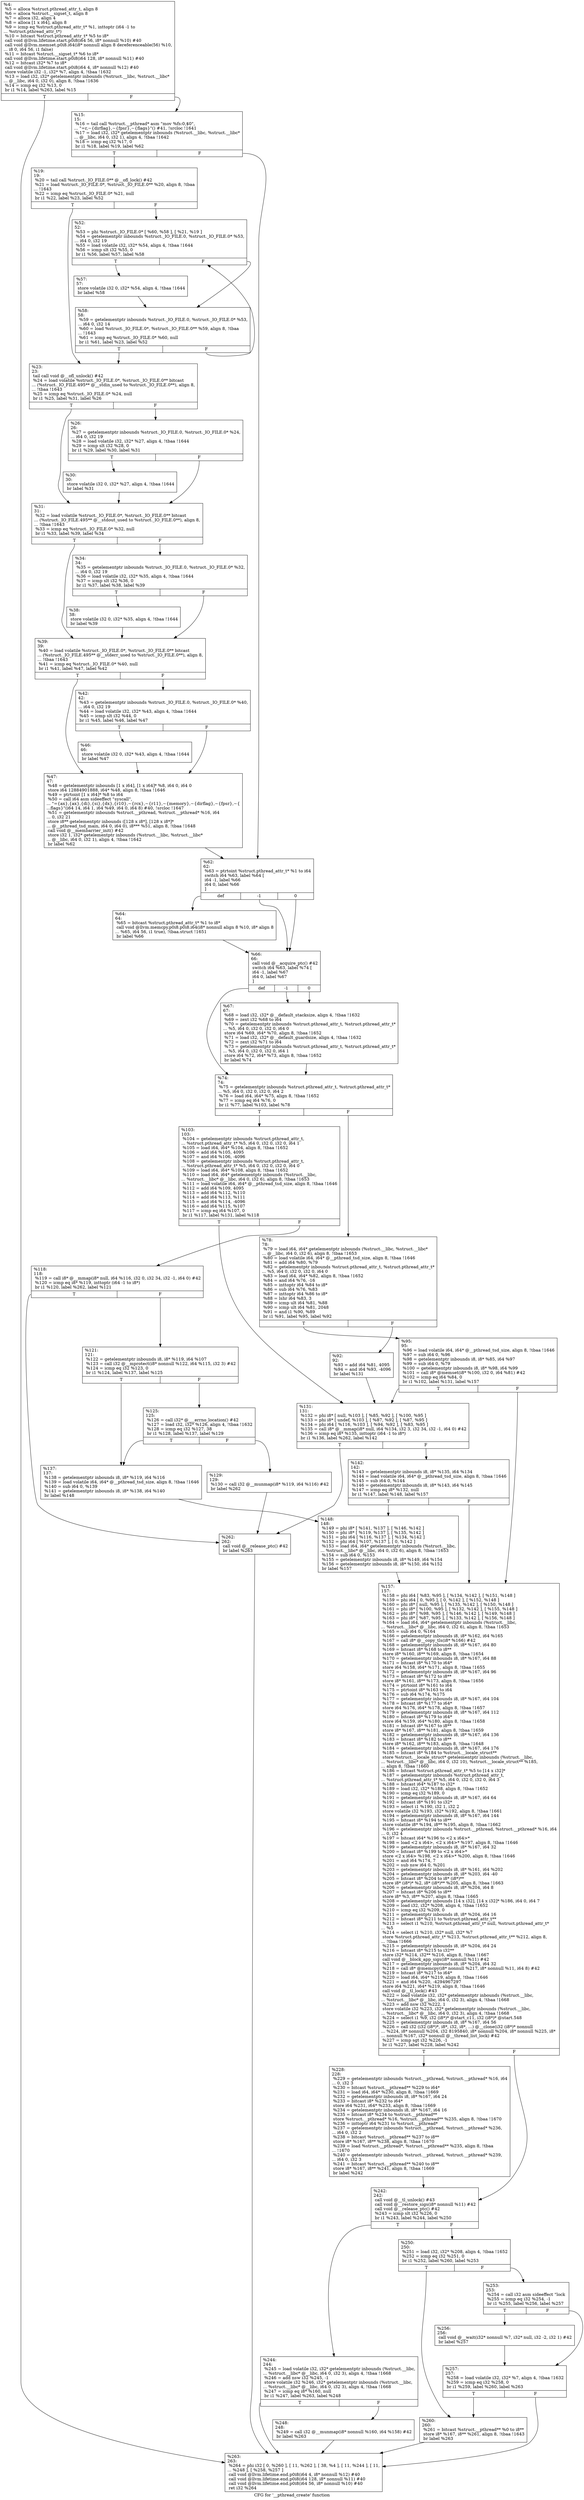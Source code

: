 digraph "CFG for '__pthread_create' function" {
	label="CFG for '__pthread_create' function";

	Node0x19f86b0 [shape=record,label="{%4:\l  %5 = alloca %struct.pthread_attr_t, align 8\l  %6 = alloca %struct.__sigset_t, align 8\l  %7 = alloca i32, align 4\l  %8 = alloca [1 x i64], align 8\l  %9 = icmp eq %struct.pthread_attr_t* %1, inttoptr (i64 -1 to\l... %struct.pthread_attr_t*)\l  %10 = bitcast %struct.pthread_attr_t* %5 to i8*\l  call void @llvm.lifetime.start.p0i8(i64 56, i8* nonnull %10) #40\l  call void @llvm.memset.p0i8.i64(i8* nonnull align 8 dereferenceable(56) %10,\l... i8 0, i64 56, i1 false)\l  %11 = bitcast %struct.__sigset_t* %6 to i8*\l  call void @llvm.lifetime.start.p0i8(i64 128, i8* nonnull %11) #40\l  %12 = bitcast i32* %7 to i8*\l  call void @llvm.lifetime.start.p0i8(i64 4, i8* nonnull %12) #40\l  store volatile i32 -1, i32* %7, align 4, !tbaa !1632\l  %13 = load i32, i32* getelementptr inbounds (%struct.__libc, %struct.__libc*\l... @__libc, i64 0, i32 0), align 8, !tbaa !1636\l  %14 = icmp eq i32 %13, 0\l  br i1 %14, label %263, label %15\l|{<s0>T|<s1>F}}"];
	Node0x19f86b0:s0 -> Node0x19f9690;
	Node0x19f86b0:s1 -> Node0x19f8920;
	Node0x19f8920 [shape=record,label="{%15:\l15:                                               \l  %16 = tail call %struct.__pthread* asm \"mov %fs:0,$0\",\l... \"=r,~\{dirflag\},~\{fpsr\},~\{flags\}\"() #41, !srcloc !1641\l  %17 = load i32, i32* getelementptr inbounds (%struct.__libc, %struct.__libc*\l... @__libc, i64 0, i32 1), align 4, !tbaa !1642\l  %18 = icmp eq i32 %17, 0\l  br i1 %18, label %19, label %62\l|{<s0>T|<s1>F}}"];
	Node0x19f8920:s0 -> Node0x19f8970;
	Node0x19f8920:s1 -> Node0x19f8dd0;
	Node0x19f8970 [shape=record,label="{%19:\l19:                                               \l  %20 = tail call %struct._IO_FILE.0** @__ofl_lock() #42\l  %21 = load %struct._IO_FILE.0*, %struct._IO_FILE.0** %20, align 8, !tbaa\l... !1643\l  %22 = icmp eq %struct._IO_FILE.0* %21, null\l  br i1 %22, label %23, label %52\l|{<s0>T|<s1>F}}"];
	Node0x19f8970:s0 -> Node0x19f89c0;
	Node0x19f8970:s1 -> Node0x19f8ce0;
	Node0x19f89c0 [shape=record,label="{%23:\l23:                                               \l  tail call void @__ofl_unlock() #42\l  %24 = load volatile %struct._IO_FILE.0*, %struct._IO_FILE.0** bitcast\l... (%struct._IO_FILE.495** @__stdin_used to %struct._IO_FILE.0**), align 8,\l... !tbaa !1643\l  %25 = icmp eq %struct._IO_FILE.0* %24, null\l  br i1 %25, label %31, label %26\l|{<s0>T|<s1>F}}"];
	Node0x19f89c0:s0 -> Node0x19f8ab0;
	Node0x19f89c0:s1 -> Node0x19f8a10;
	Node0x19f8a10 [shape=record,label="{%26:\l26:                                               \l  %27 = getelementptr inbounds %struct._IO_FILE.0, %struct._IO_FILE.0* %24,\l... i64 0, i32 19\l  %28 = load volatile i32, i32* %27, align 4, !tbaa !1644\l  %29 = icmp slt i32 %28, 0\l  br i1 %29, label %30, label %31\l|{<s0>T|<s1>F}}"];
	Node0x19f8a10:s0 -> Node0x19f8a60;
	Node0x19f8a10:s1 -> Node0x19f8ab0;
	Node0x19f8a60 [shape=record,label="{%30:\l30:                                               \l  store volatile i32 0, i32* %27, align 4, !tbaa !1644\l  br label %31\l}"];
	Node0x19f8a60 -> Node0x19f8ab0;
	Node0x19f8ab0 [shape=record,label="{%31:\l31:                                               \l  %32 = load volatile %struct._IO_FILE.0*, %struct._IO_FILE.0** bitcast\l... (%struct._IO_FILE.495** @__stdout_used to %struct._IO_FILE.0**), align 8,\l... !tbaa !1643\l  %33 = icmp eq %struct._IO_FILE.0* %32, null\l  br i1 %33, label %39, label %34\l|{<s0>T|<s1>F}}"];
	Node0x19f8ab0:s0 -> Node0x19f8ba0;
	Node0x19f8ab0:s1 -> Node0x19f8b00;
	Node0x19f8b00 [shape=record,label="{%34:\l34:                                               \l  %35 = getelementptr inbounds %struct._IO_FILE.0, %struct._IO_FILE.0* %32,\l... i64 0, i32 19\l  %36 = load volatile i32, i32* %35, align 4, !tbaa !1644\l  %37 = icmp slt i32 %36, 0\l  br i1 %37, label %38, label %39\l|{<s0>T|<s1>F}}"];
	Node0x19f8b00:s0 -> Node0x19f8b50;
	Node0x19f8b00:s1 -> Node0x19f8ba0;
	Node0x19f8b50 [shape=record,label="{%38:\l38:                                               \l  store volatile i32 0, i32* %35, align 4, !tbaa !1644\l  br label %39\l}"];
	Node0x19f8b50 -> Node0x19f8ba0;
	Node0x19f8ba0 [shape=record,label="{%39:\l39:                                               \l  %40 = load volatile %struct._IO_FILE.0*, %struct._IO_FILE.0** bitcast\l... (%struct._IO_FILE.495** @__stderr_used to %struct._IO_FILE.0**), align 8,\l... !tbaa !1643\l  %41 = icmp eq %struct._IO_FILE.0* %40, null\l  br i1 %41, label %47, label %42\l|{<s0>T|<s1>F}}"];
	Node0x19f8ba0:s0 -> Node0x19f8c90;
	Node0x19f8ba0:s1 -> Node0x19f8bf0;
	Node0x19f8bf0 [shape=record,label="{%42:\l42:                                               \l  %43 = getelementptr inbounds %struct._IO_FILE.0, %struct._IO_FILE.0* %40,\l... i64 0, i32 19\l  %44 = load volatile i32, i32* %43, align 4, !tbaa !1644\l  %45 = icmp slt i32 %44, 0\l  br i1 %45, label %46, label %47\l|{<s0>T|<s1>F}}"];
	Node0x19f8bf0:s0 -> Node0x19f8c40;
	Node0x19f8bf0:s1 -> Node0x19f8c90;
	Node0x19f8c40 [shape=record,label="{%46:\l46:                                               \l  store volatile i32 0, i32* %43, align 4, !tbaa !1644\l  br label %47\l}"];
	Node0x19f8c40 -> Node0x19f8c90;
	Node0x19f8c90 [shape=record,label="{%47:\l47:                                               \l  %48 = getelementptr inbounds [1 x i64], [1 x i64]* %8, i64 0, i64 0\l  store i64 12884901888, i64* %48, align 8, !tbaa !1646\l  %49 = ptrtoint [1 x i64]* %8 to i64\l  %50 = call i64 asm sideeffect \"syscall\",\l... \"=\{ax\},\{ax\},\{di\},\{si\},\{dx\},\{r10\},~\{rcx\},~\{r11\},~\{memory\},~\{dirflag\},~\{fpsr\},~\{\l...flags\}\"(i64 14, i64 1, i64 %49, i64 0, i64 8) #40, !srcloc !1647\l  %51 = getelementptr inbounds %struct.__pthread, %struct.__pthread* %16, i64\l... 0, i32 21\l  store i8** getelementptr inbounds ([128 x i8*], [128 x i8*]*\l... @__pthread_tsd_main, i64 0, i64 0), i8*** %51, align 8, !tbaa !1648\l  call void @__membarrier_init() #42\l  store i32 1, i32* getelementptr inbounds (%struct.__libc, %struct.__libc*\l... @__libc, i64 0, i32 1), align 4, !tbaa !1642\l  br label %62\l}"];
	Node0x19f8c90 -> Node0x19f8dd0;
	Node0x19f8ce0 [shape=record,label="{%52:\l52:                                               \l  %53 = phi %struct._IO_FILE.0* [ %60, %58 ], [ %21, %19 ]\l  %54 = getelementptr inbounds %struct._IO_FILE.0, %struct._IO_FILE.0* %53,\l... i64 0, i32 19\l  %55 = load volatile i32, i32* %54, align 4, !tbaa !1644\l  %56 = icmp slt i32 %55, 0\l  br i1 %56, label %57, label %58\l|{<s0>T|<s1>F}}"];
	Node0x19f8ce0:s0 -> Node0x19f8d30;
	Node0x19f8ce0:s1 -> Node0x19f8d80;
	Node0x19f8d30 [shape=record,label="{%57:\l57:                                               \l  store volatile i32 0, i32* %54, align 4, !tbaa !1644\l  br label %58\l}"];
	Node0x19f8d30 -> Node0x19f8d80;
	Node0x19f8d80 [shape=record,label="{%58:\l58:                                               \l  %59 = getelementptr inbounds %struct._IO_FILE.0, %struct._IO_FILE.0* %53,\l... i64 0, i32 14\l  %60 = load %struct._IO_FILE.0*, %struct._IO_FILE.0** %59, align 8, !tbaa\l... !1643\l  %61 = icmp eq %struct._IO_FILE.0* %60, null\l  br i1 %61, label %23, label %52\l|{<s0>T|<s1>F}}"];
	Node0x19f8d80:s0 -> Node0x19f89c0;
	Node0x19f8d80:s1 -> Node0x19f8ce0;
	Node0x19f8dd0 [shape=record,label="{%62:\l62:                                               \l  %63 = ptrtoint %struct.pthread_attr_t* %1 to i64\l  switch i64 %63, label %64 [\l    i64 -1, label %66\l    i64 0, label %66\l  ]\l|{<s0>def|<s1>-1|<s2>0}}"];
	Node0x19f8dd0:s0 -> Node0x19f8e20;
	Node0x19f8dd0:s1 -> Node0x19f8e70;
	Node0x19f8dd0:s2 -> Node0x19f8e70;
	Node0x19f8e20 [shape=record,label="{%64:\l64:                                               \l  %65 = bitcast %struct.pthread_attr_t* %1 to i8*\l  call void @llvm.memcpy.p0i8.p0i8.i64(i8* nonnull align 8 %10, i8* align 8\l... %65, i64 56, i1 true), !tbaa.struct !1651\l  br label %66\l}"];
	Node0x19f8e20 -> Node0x19f8e70;
	Node0x19f8e70 [shape=record,label="{%66:\l66:                                               \l  call void @__acquire_ptc() #42\l  switch i64 %63, label %74 [\l    i64 -1, label %67\l    i64 0, label %67\l  ]\l|{<s0>def|<s1>-1|<s2>0}}"];
	Node0x19f8e70:s0 -> Node0x19f8f10;
	Node0x19f8e70:s1 -> Node0x19f8ec0;
	Node0x19f8e70:s2 -> Node0x19f8ec0;
	Node0x19f8ec0 [shape=record,label="{%67:\l67:                                               \l  %68 = load i32, i32* @__default_stacksize, align 4, !tbaa !1632\l  %69 = zext i32 %68 to i64\l  %70 = getelementptr inbounds %struct.pthread_attr_t, %struct.pthread_attr_t*\l... %5, i64 0, i32 0, i32 0, i64 0\l  store i64 %69, i64* %70, align 8, !tbaa !1652\l  %71 = load i32, i32* @__default_guardsize, align 4, !tbaa !1632\l  %72 = zext i32 %71 to i64\l  %73 = getelementptr inbounds %struct.pthread_attr_t, %struct.pthread_attr_t*\l... %5, i64 0, i32 0, i32 0, i64 1\l  store i64 %72, i64* %73, align 8, !tbaa !1652\l  br label %74\l}"];
	Node0x19f8ec0 -> Node0x19f8f10;
	Node0x19f8f10 [shape=record,label="{%74:\l74:                                               \l  %75 = getelementptr inbounds %struct.pthread_attr_t, %struct.pthread_attr_t*\l... %5, i64 0, i32 0, i32 0, i64 2\l  %76 = load i64, i64* %75, align 8, !tbaa !1652\l  %77 = icmp eq i64 %76, 0\l  br i1 %77, label %103, label %78\l|{<s0>T|<s1>F}}"];
	Node0x19f8f10:s0 -> Node0x19f9050;
	Node0x19f8f10:s1 -> Node0x19f8f60;
	Node0x19f8f60 [shape=record,label="{%78:\l78:                                               \l  %79 = load i64, i64* getelementptr inbounds (%struct.__libc, %struct.__libc*\l... @__libc, i64 0, i32 6), align 8, !tbaa !1653\l  %80 = load volatile i64, i64* @__pthread_tsd_size, align 8, !tbaa !1646\l  %81 = add i64 %80, %79\l  %82 = getelementptr inbounds %struct.pthread_attr_t, %struct.pthread_attr_t*\l... %5, i64 0, i32 0, i32 0, i64 0\l  %83 = load i64, i64* %82, align 8, !tbaa !1652\l  %84 = and i64 %76, -16\l  %85 = inttoptr i64 %84 to i8*\l  %86 = sub i64 %76, %83\l  %87 = inttoptr i64 %86 to i8*\l  %88 = lshr i64 %83, 3\l  %89 = icmp ult i64 %81, %88\l  %90 = icmp ult i64 %81, 2048\l  %91 = and i1 %90, %89\l  br i1 %91, label %95, label %92\l|{<s0>T|<s1>F}}"];
	Node0x19f8f60:s0 -> Node0x19f9000;
	Node0x19f8f60:s1 -> Node0x19f8fb0;
	Node0x19f8fb0 [shape=record,label="{%92:\l92:                                               \l  %93 = add i64 %81, 4095\l  %94 = and i64 %93, -4096\l  br label %131\l}"];
	Node0x19f8fb0 -> Node0x19f91e0;
	Node0x19f9000 [shape=record,label="{%95:\l95:                                               \l  %96 = load volatile i64, i64* @__pthread_tsd_size, align 8, !tbaa !1646\l  %97 = sub i64 0, %96\l  %98 = getelementptr inbounds i8, i8* %85, i64 %97\l  %99 = sub i64 0, %79\l  %100 = getelementptr inbounds i8, i8* %98, i64 %99\l  %101 = call i8* @memset(i8* %100, i32 0, i64 %81) #42\l  %102 = icmp eq i64 %84, 0\l  br i1 %102, label %131, label %157\l|{<s0>T|<s1>F}}"];
	Node0x19f9000:s0 -> Node0x19f91e0;
	Node0x19f9000:s1 -> Node0x19f9320;
	Node0x19f9050 [shape=record,label="{%103:\l103:                                              \l  %104 = getelementptr inbounds %struct.pthread_attr_t,\l... %struct.pthread_attr_t* %5, i64 0, i32 0, i32 0, i64 1\l  %105 = load i64, i64* %104, align 8, !tbaa !1652\l  %106 = add i64 %105, 4095\l  %107 = and i64 %106, -4096\l  %108 = getelementptr inbounds %struct.pthread_attr_t,\l... %struct.pthread_attr_t* %5, i64 0, i32 0, i32 0, i64 0\l  %109 = load i64, i64* %108, align 8, !tbaa !1652\l  %110 = load i64, i64* getelementptr inbounds (%struct.__libc,\l... %struct.__libc* @__libc, i64 0, i32 6), align 8, !tbaa !1653\l  %111 = load volatile i64, i64* @__pthread_tsd_size, align 8, !tbaa !1646\l  %112 = add i64 %109, 4095\l  %113 = add i64 %112, %110\l  %114 = add i64 %113, %111\l  %115 = and i64 %114, -4096\l  %116 = add i64 %115, %107\l  %117 = icmp eq i64 %107, 0\l  br i1 %117, label %131, label %118\l|{<s0>T|<s1>F}}"];
	Node0x19f9050:s0 -> Node0x19f91e0;
	Node0x19f9050:s1 -> Node0x19f90a0;
	Node0x19f90a0 [shape=record,label="{%118:\l118:                                              \l  %119 = call i8* @__mmap(i8* null, i64 %116, i32 0, i32 34, i32 -1, i64 0) #42\l  %120 = icmp eq i8* %119, inttoptr (i64 -1 to i8*)\l  br i1 %120, label %262, label %121\l|{<s0>T|<s1>F}}"];
	Node0x19f90a0:s0 -> Node0x19f9640;
	Node0x19f90a0:s1 -> Node0x19f90f0;
	Node0x19f90f0 [shape=record,label="{%121:\l121:                                              \l  %122 = getelementptr inbounds i8, i8* %119, i64 %107\l  %123 = call i32 @__mprotect(i8* nonnull %122, i64 %115, i32 3) #42\l  %124 = icmp eq i32 %123, 0\l  br i1 %124, label %137, label %125\l|{<s0>T|<s1>F}}"];
	Node0x19f90f0:s0 -> Node0x19f9230;
	Node0x19f90f0:s1 -> Node0x19f9140;
	Node0x19f9140 [shape=record,label="{%125:\l125:                                              \l  %126 = call i32* @___errno_location() #42\l  %127 = load i32, i32* %126, align 4, !tbaa !1632\l  %128 = icmp eq i32 %127, 38\l  br i1 %128, label %137, label %129\l|{<s0>T|<s1>F}}"];
	Node0x19f9140:s0 -> Node0x19f9230;
	Node0x19f9140:s1 -> Node0x19f9190;
	Node0x19f9190 [shape=record,label="{%129:\l129:                                              \l  %130 = call i32 @__munmap(i8* %119, i64 %116) #42\l  br label %262\l}"];
	Node0x19f9190 -> Node0x19f9640;
	Node0x19f91e0 [shape=record,label="{%131:\l131:                                              \l  %132 = phi i8* [ null, %103 ], [ %85, %92 ], [ %100, %95 ]\l  %133 = phi i8* [ undef, %103 ], [ %87, %92 ], [ %87, %95 ]\l  %134 = phi i64 [ %116, %103 ], [ %94, %92 ], [ %83, %95 ]\l  %135 = call i8* @__mmap(i8* null, i64 %134, i32 3, i32 34, i32 -1, i64 0) #42\l  %136 = icmp eq i8* %135, inttoptr (i64 -1 to i8*)\l  br i1 %136, label %262, label %142\l|{<s0>T|<s1>F}}"];
	Node0x19f91e0:s0 -> Node0x19f9640;
	Node0x19f91e0:s1 -> Node0x19f9280;
	Node0x19f9230 [shape=record,label="{%137:\l137:                                              \l  %138 = getelementptr inbounds i8, i8* %119, i64 %116\l  %139 = load volatile i64, i64* @__pthread_tsd_size, align 8, !tbaa !1646\l  %140 = sub i64 0, %139\l  %141 = getelementptr inbounds i8, i8* %138, i64 %140\l  br label %148\l}"];
	Node0x19f9230 -> Node0x19f92d0;
	Node0x19f9280 [shape=record,label="{%142:\l142:                                              \l  %143 = getelementptr inbounds i8, i8* %135, i64 %134\l  %144 = load volatile i64, i64* @__pthread_tsd_size, align 8, !tbaa !1646\l  %145 = sub i64 0, %144\l  %146 = getelementptr inbounds i8, i8* %143, i64 %145\l  %147 = icmp eq i8* %132, null\l  br i1 %147, label %148, label %157\l|{<s0>T|<s1>F}}"];
	Node0x19f9280:s0 -> Node0x19f92d0;
	Node0x19f9280:s1 -> Node0x19f9320;
	Node0x19f92d0 [shape=record,label="{%148:\l148:                                              \l  %149 = phi i8* [ %141, %137 ], [ %146, %142 ]\l  %150 = phi i8* [ %119, %137 ], [ %135, %142 ]\l  %151 = phi i64 [ %116, %137 ], [ %134, %142 ]\l  %152 = phi i64 [ %107, %137 ], [ 0, %142 ]\l  %153 = load i64, i64* getelementptr inbounds (%struct.__libc,\l... %struct.__libc* @__libc, i64 0, i32 6), align 8, !tbaa !1653\l  %154 = sub i64 0, %153\l  %155 = getelementptr inbounds i8, i8* %149, i64 %154\l  %156 = getelementptr inbounds i8, i8* %150, i64 %152\l  br label %157\l}"];
	Node0x19f92d0 -> Node0x19f9320;
	Node0x19f9320 [shape=record,label="{%157:\l157:                                              \l  %158 = phi i64 [ %83, %95 ], [ %134, %142 ], [ %151, %148 ]\l  %159 = phi i64 [ 0, %95 ], [ 0, %142 ], [ %152, %148 ]\l  %160 = phi i8* [ null, %95 ], [ %135, %142 ], [ %150, %148 ]\l  %161 = phi i8* [ %100, %95 ], [ %132, %142 ], [ %155, %148 ]\l  %162 = phi i8* [ %98, %95 ], [ %146, %142 ], [ %149, %148 ]\l  %163 = phi i8* [ %87, %95 ], [ %133, %142 ], [ %156, %148 ]\l  %164 = load i64, i64* getelementptr inbounds (%struct.__libc,\l... %struct.__libc* @__libc, i64 0, i32 6), align 8, !tbaa !1653\l  %165 = sub i64 0, %164\l  %166 = getelementptr inbounds i8, i8* %162, i64 %165\l  %167 = call i8* @__copy_tls(i8* %166) #42\l  %168 = getelementptr inbounds i8, i8* %167, i64 80\l  %169 = bitcast i8* %168 to i8**\l  store i8* %160, i8** %169, align 8, !tbaa !1654\l  %170 = getelementptr inbounds i8, i8* %167, i64 88\l  %171 = bitcast i8* %170 to i64*\l  store i64 %158, i64* %171, align 8, !tbaa !1655\l  %172 = getelementptr inbounds i8, i8* %167, i64 96\l  %173 = bitcast i8* %172 to i8**\l  store i8* %161, i8** %173, align 8, !tbaa !1656\l  %174 = ptrtoint i8* %161 to i64\l  %175 = ptrtoint i8* %163 to i64\l  %176 = sub i64 %174, %175\l  %177 = getelementptr inbounds i8, i8* %167, i64 104\l  %178 = bitcast i8* %177 to i64*\l  store i64 %176, i64* %178, align 8, !tbaa !1657\l  %179 = getelementptr inbounds i8, i8* %167, i64 112\l  %180 = bitcast i8* %179 to i64*\l  store i64 %159, i64* %180, align 8, !tbaa !1658\l  %181 = bitcast i8* %167 to i8**\l  store i8* %167, i8** %181, align 8, !tbaa !1659\l  %182 = getelementptr inbounds i8, i8* %167, i64 136\l  %183 = bitcast i8* %182 to i8**\l  store i8* %162, i8** %183, align 8, !tbaa !1648\l  %184 = getelementptr inbounds i8, i8* %167, i64 176\l  %185 = bitcast i8* %184 to %struct.__locale_struct**\l  store %struct.__locale_struct* getelementptr inbounds (%struct.__libc,\l... %struct.__libc* @__libc, i64 0, i32 10), %struct.__locale_struct** %185,\l... align 8, !tbaa !1660\l  %186 = bitcast %struct.pthread_attr_t* %5 to [14 x i32]*\l  %187 = getelementptr inbounds %struct.pthread_attr_t,\l... %struct.pthread_attr_t* %5, i64 0, i32 0, i32 0, i64 3\l  %188 = bitcast i64* %187 to i32*\l  %189 = load i32, i32* %188, align 8, !tbaa !1652\l  %190 = icmp eq i32 %189, 0\l  %191 = getelementptr inbounds i8, i8* %167, i64 64\l  %192 = bitcast i8* %191 to i32*\l  %193 = select i1 %190, i32 1, i32 2\l  store volatile i32 %193, i32* %192, align 8, !tbaa !1661\l  %194 = getelementptr inbounds i8, i8* %167, i64 144\l  %195 = bitcast i8* %194 to i8**\l  store volatile i8* %194, i8** %195, align 8, !tbaa !1662\l  %196 = getelementptr inbounds %struct.__pthread, %struct.__pthread* %16, i64\l... 0, i32 4\l  %197 = bitcast i64* %196 to \<2 x i64\>*\l  %198 = load \<2 x i64\>, \<2 x i64\>* %197, align 8, !tbaa !1646\l  %199 = getelementptr inbounds i8, i8* %167, i64 32\l  %200 = bitcast i8* %199 to \<2 x i64\>*\l  store \<2 x i64\> %198, \<2 x i64\>* %200, align 8, !tbaa !1646\l  %201 = and i64 %174, 7\l  %202 = sub nsw i64 0, %201\l  %203 = getelementptr inbounds i8, i8* %161, i64 %202\l  %204 = getelementptr inbounds i8, i8* %203, i64 -40\l  %205 = bitcast i8* %204 to i8* (i8*)**\l  store i8* (i8*)* %2, i8* (i8*)** %205, align 8, !tbaa !1663\l  %206 = getelementptr inbounds i8, i8* %204, i64 8\l  %207 = bitcast i8* %206 to i8**\l  store i8* %3, i8** %207, align 8, !tbaa !1665\l  %208 = getelementptr inbounds [14 x i32], [14 x i32]* %186, i64 0, i64 7\l  %209 = load i32, i32* %208, align 4, !tbaa !1652\l  %210 = icmp eq i32 %209, 0\l  %211 = getelementptr inbounds i8, i8* %204, i64 16\l  %212 = bitcast i8* %211 to %struct.pthread_attr_t**\l  %213 = select i1 %210, %struct.pthread_attr_t* null, %struct.pthread_attr_t*\l... %5\l  %214 = select i1 %210, i32* null, i32* %7\l  store %struct.pthread_attr_t* %213, %struct.pthread_attr_t** %212, align 8,\l... !tbaa !1666\l  %215 = getelementptr inbounds i8, i8* %204, i64 24\l  %216 = bitcast i8* %215 to i32**\l  store i32* %214, i32** %216, align 8, !tbaa !1667\l  call void @__block_app_sigs(i8* nonnull %11) #42\l  %217 = getelementptr inbounds i8, i8* %204, i64 32\l  %218 = call i8* @memcpy(i8* nonnull %217, i8* nonnull %11, i64 8) #42\l  %219 = bitcast i8* %217 to i64*\l  %220 = load i64, i64* %219, align 8, !tbaa !1646\l  %221 = and i64 %220, -4294967297\l  store i64 %221, i64* %219, align 8, !tbaa !1646\l  call void @__tl_lock() #43\l  %222 = load volatile i32, i32* getelementptr inbounds (%struct.__libc,\l... %struct.__libc* @__libc, i64 0, i32 3), align 4, !tbaa !1668\l  %223 = add nsw i32 %222, 1\l  store volatile i32 %223, i32* getelementptr inbounds (%struct.__libc,\l... %struct.__libc* @__libc, i64 0, i32 3), align 4, !tbaa !1668\l  %224 = select i1 %9, i32 (i8*)* @start_c11, i32 (i8*)* @start.548\l  %225 = getelementptr inbounds i8, i8* %167, i64 56\l  %226 = call i32 (i32 (i8*)*, i8*, i32, i8*, ...) @__clone(i32 (i8*)* nonnull\l... %224, i8* nonnull %204, i32 8195840, i8* nonnull %204, i8* nonnull %225, i8*\l... nonnull %167, i32* nonnull @__thread_list_lock) #42\l  %227 = icmp sgt i32 %226, -1\l  br i1 %227, label %228, label %242\l|{<s0>T|<s1>F}}"];
	Node0x19f9320:s0 -> Node0x19f9370;
	Node0x19f9320:s1 -> Node0x19f93c0;
	Node0x19f9370 [shape=record,label="{%228:\l228:                                              \l  %229 = getelementptr inbounds %struct.__pthread, %struct.__pthread* %16, i64\l... 0, i32 3\l  %230 = bitcast %struct.__pthread** %229 to i64*\l  %231 = load i64, i64* %230, align 8, !tbaa !1669\l  %232 = getelementptr inbounds i8, i8* %167, i64 24\l  %233 = bitcast i8* %232 to i64*\l  store i64 %231, i64* %233, align 8, !tbaa !1669\l  %234 = getelementptr inbounds i8, i8* %167, i64 16\l  %235 = bitcast i8* %234 to %struct.__pthread**\l  store %struct.__pthread* %16, %struct.__pthread** %235, align 8, !tbaa !1670\l  %236 = inttoptr i64 %231 to %struct.__pthread*\l  %237 = getelementptr inbounds %struct.__pthread, %struct.__pthread* %236,\l... i64 0, i32 2\l  %238 = bitcast %struct.__pthread** %237 to i8**\l  store i8* %167, i8** %238, align 8, !tbaa !1670\l  %239 = load %struct.__pthread*, %struct.__pthread** %235, align 8, !tbaa\l... !1670\l  %240 = getelementptr inbounds %struct.__pthread, %struct.__pthread* %239,\l... i64 0, i32 3\l  %241 = bitcast %struct.__pthread** %240 to i8**\l  store i8* %167, i8** %241, align 8, !tbaa !1669\l  br label %242\l}"];
	Node0x19f9370 -> Node0x19f93c0;
	Node0x19f93c0 [shape=record,label="{%242:\l242:                                              \l  call void @__tl_unlock() #43\l  call void @__restore_sigs(i8* nonnull %11) #42\l  call void @__release_ptc() #42\l  %243 = icmp slt i32 %226, 0\l  br i1 %243, label %244, label %250\l|{<s0>T|<s1>F}}"];
	Node0x19f93c0:s0 -> Node0x19f9410;
	Node0x19f93c0:s1 -> Node0x19f94b0;
	Node0x19f9410 [shape=record,label="{%244:\l244:                                              \l  %245 = load volatile i32, i32* getelementptr inbounds (%struct.__libc,\l... %struct.__libc* @__libc, i64 0, i32 3), align 4, !tbaa !1668\l  %246 = add nsw i32 %245, -1\l  store volatile i32 %246, i32* getelementptr inbounds (%struct.__libc,\l... %struct.__libc* @__libc, i64 0, i32 3), align 4, !tbaa !1668\l  %247 = icmp eq i8* %160, null\l  br i1 %247, label %263, label %248\l|{<s0>T|<s1>F}}"];
	Node0x19f9410:s0 -> Node0x19f9690;
	Node0x19f9410:s1 -> Node0x19f9460;
	Node0x19f9460 [shape=record,label="{%248:\l248:                                              \l  %249 = call i32 @__munmap(i8* nonnull %160, i64 %158) #42\l  br label %263\l}"];
	Node0x19f9460 -> Node0x19f9690;
	Node0x19f94b0 [shape=record,label="{%250:\l250:                                              \l  %251 = load i32, i32* %208, align 4, !tbaa !1652\l  %252 = icmp eq i32 %251, 0\l  br i1 %252, label %260, label %253\l|{<s0>T|<s1>F}}"];
	Node0x19f94b0:s0 -> Node0x19f95f0;
	Node0x19f94b0:s1 -> Node0x19f9500;
	Node0x19f9500 [shape=record,label="{%253:\l253:                                              \l  %254 = call i32 asm sideeffect \"lock \l  %255 = icmp eq i32 %254, -1\l  br i1 %255, label %256, label %257\l|{<s0>T|<s1>F}}"];
	Node0x19f9500:s0 -> Node0x19f9550;
	Node0x19f9500:s1 -> Node0x19f95a0;
	Node0x19f9550 [shape=record,label="{%256:\l256:                                              \l  call void @__wait(i32* nonnull %7, i32* null, i32 -2, i32 1) #42\l  br label %257\l}"];
	Node0x19f9550 -> Node0x19f95a0;
	Node0x19f95a0 [shape=record,label="{%257:\l257:                                              \l  %258 = load volatile i32, i32* %7, align 4, !tbaa !1632\l  %259 = icmp eq i32 %258, 0\l  br i1 %259, label %260, label %263\l|{<s0>T|<s1>F}}"];
	Node0x19f95a0:s0 -> Node0x19f95f0;
	Node0x19f95a0:s1 -> Node0x19f9690;
	Node0x19f95f0 [shape=record,label="{%260:\l260:                                              \l  %261 = bitcast %struct.__pthread** %0 to i8**\l  store i8* %167, i8** %261, align 8, !tbaa !1643\l  br label %263\l}"];
	Node0x19f95f0 -> Node0x19f9690;
	Node0x19f9640 [shape=record,label="{%262:\l262:                                              \l  call void @__release_ptc() #42\l  br label %263\l}"];
	Node0x19f9640 -> Node0x19f9690;
	Node0x19f9690 [shape=record,label="{%263:\l263:                                              \l  %264 = phi i32 [ 0, %260 ], [ 11, %262 ], [ 38, %4 ], [ 11, %244 ], [ 11,\l... %248 ], [ %258, %257 ]\l  call void @llvm.lifetime.end.p0i8(i64 4, i8* nonnull %12) #40\l  call void @llvm.lifetime.end.p0i8(i64 128, i8* nonnull %11) #40\l  call void @llvm.lifetime.end.p0i8(i64 56, i8* nonnull %10) #40\l  ret i32 %264\l}"];
}
